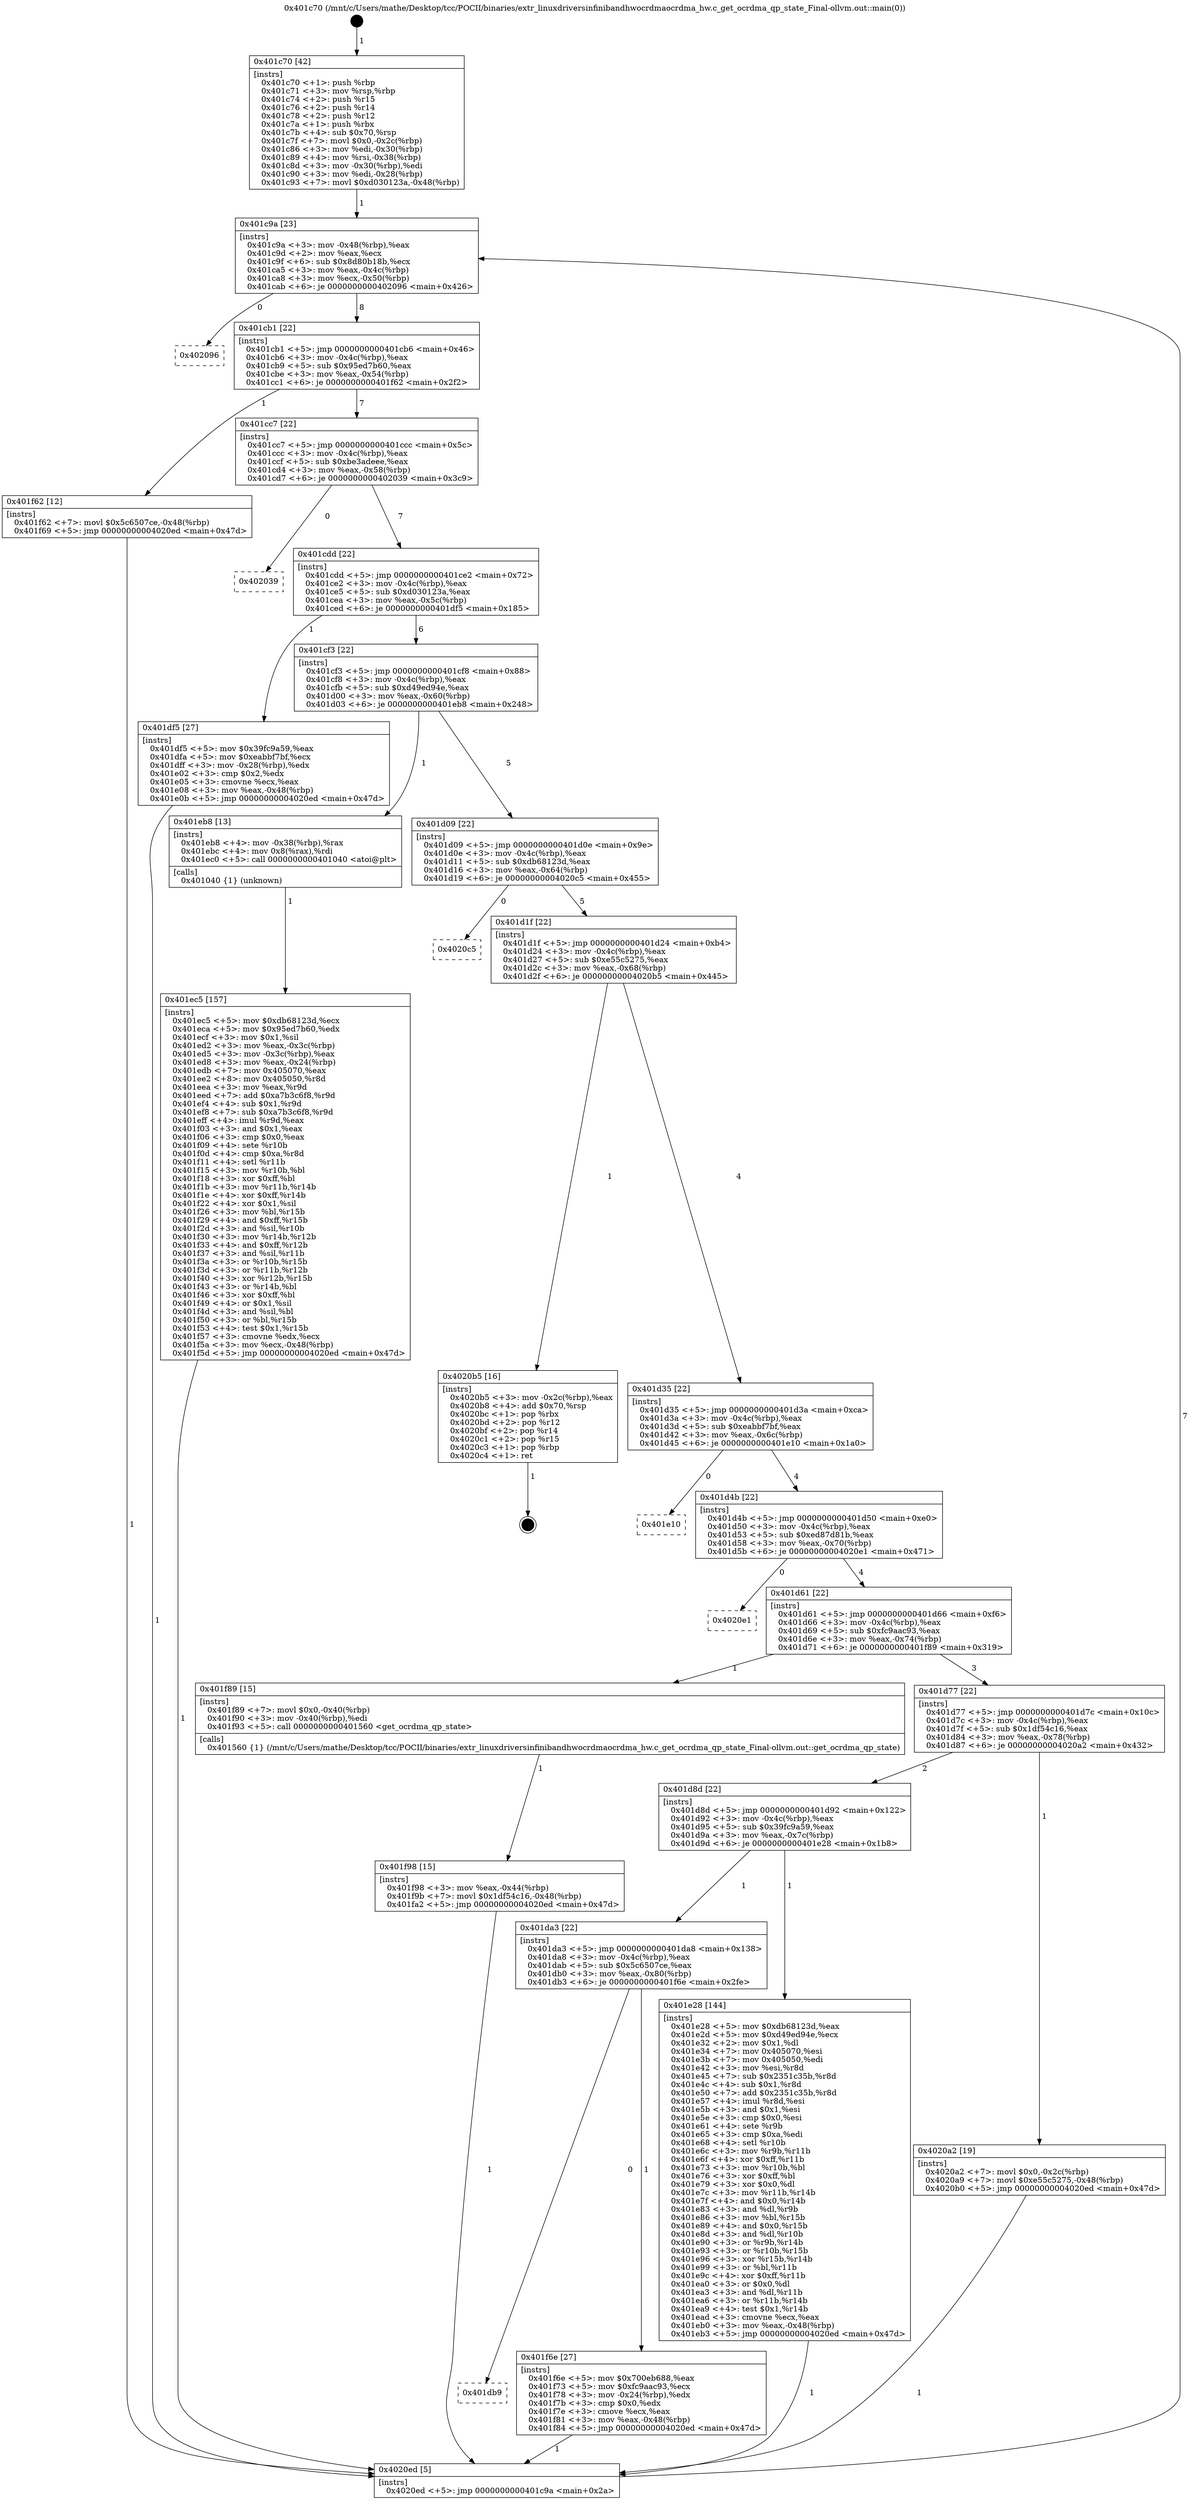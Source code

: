digraph "0x401c70" {
  label = "0x401c70 (/mnt/c/Users/mathe/Desktop/tcc/POCII/binaries/extr_linuxdriversinfinibandhwocrdmaocrdma_hw.c_get_ocrdma_qp_state_Final-ollvm.out::main(0))"
  labelloc = "t"
  node[shape=record]

  Entry [label="",width=0.3,height=0.3,shape=circle,fillcolor=black,style=filled]
  "0x401c9a" [label="{
     0x401c9a [23]\l
     | [instrs]\l
     &nbsp;&nbsp;0x401c9a \<+3\>: mov -0x48(%rbp),%eax\l
     &nbsp;&nbsp;0x401c9d \<+2\>: mov %eax,%ecx\l
     &nbsp;&nbsp;0x401c9f \<+6\>: sub $0x8d80b18b,%ecx\l
     &nbsp;&nbsp;0x401ca5 \<+3\>: mov %eax,-0x4c(%rbp)\l
     &nbsp;&nbsp;0x401ca8 \<+3\>: mov %ecx,-0x50(%rbp)\l
     &nbsp;&nbsp;0x401cab \<+6\>: je 0000000000402096 \<main+0x426\>\l
  }"]
  "0x402096" [label="{
     0x402096\l
  }", style=dashed]
  "0x401cb1" [label="{
     0x401cb1 [22]\l
     | [instrs]\l
     &nbsp;&nbsp;0x401cb1 \<+5\>: jmp 0000000000401cb6 \<main+0x46\>\l
     &nbsp;&nbsp;0x401cb6 \<+3\>: mov -0x4c(%rbp),%eax\l
     &nbsp;&nbsp;0x401cb9 \<+5\>: sub $0x95ed7b60,%eax\l
     &nbsp;&nbsp;0x401cbe \<+3\>: mov %eax,-0x54(%rbp)\l
     &nbsp;&nbsp;0x401cc1 \<+6\>: je 0000000000401f62 \<main+0x2f2\>\l
  }"]
  Exit [label="",width=0.3,height=0.3,shape=circle,fillcolor=black,style=filled,peripheries=2]
  "0x401f62" [label="{
     0x401f62 [12]\l
     | [instrs]\l
     &nbsp;&nbsp;0x401f62 \<+7\>: movl $0x5c6507ce,-0x48(%rbp)\l
     &nbsp;&nbsp;0x401f69 \<+5\>: jmp 00000000004020ed \<main+0x47d\>\l
  }"]
  "0x401cc7" [label="{
     0x401cc7 [22]\l
     | [instrs]\l
     &nbsp;&nbsp;0x401cc7 \<+5\>: jmp 0000000000401ccc \<main+0x5c\>\l
     &nbsp;&nbsp;0x401ccc \<+3\>: mov -0x4c(%rbp),%eax\l
     &nbsp;&nbsp;0x401ccf \<+5\>: sub $0xbe3adeee,%eax\l
     &nbsp;&nbsp;0x401cd4 \<+3\>: mov %eax,-0x58(%rbp)\l
     &nbsp;&nbsp;0x401cd7 \<+6\>: je 0000000000402039 \<main+0x3c9\>\l
  }"]
  "0x401f98" [label="{
     0x401f98 [15]\l
     | [instrs]\l
     &nbsp;&nbsp;0x401f98 \<+3\>: mov %eax,-0x44(%rbp)\l
     &nbsp;&nbsp;0x401f9b \<+7\>: movl $0x1df54c16,-0x48(%rbp)\l
     &nbsp;&nbsp;0x401fa2 \<+5\>: jmp 00000000004020ed \<main+0x47d\>\l
  }"]
  "0x402039" [label="{
     0x402039\l
  }", style=dashed]
  "0x401cdd" [label="{
     0x401cdd [22]\l
     | [instrs]\l
     &nbsp;&nbsp;0x401cdd \<+5\>: jmp 0000000000401ce2 \<main+0x72\>\l
     &nbsp;&nbsp;0x401ce2 \<+3\>: mov -0x4c(%rbp),%eax\l
     &nbsp;&nbsp;0x401ce5 \<+5\>: sub $0xd030123a,%eax\l
     &nbsp;&nbsp;0x401cea \<+3\>: mov %eax,-0x5c(%rbp)\l
     &nbsp;&nbsp;0x401ced \<+6\>: je 0000000000401df5 \<main+0x185\>\l
  }"]
  "0x401db9" [label="{
     0x401db9\l
  }", style=dashed]
  "0x401df5" [label="{
     0x401df5 [27]\l
     | [instrs]\l
     &nbsp;&nbsp;0x401df5 \<+5\>: mov $0x39fc9a59,%eax\l
     &nbsp;&nbsp;0x401dfa \<+5\>: mov $0xeabbf7bf,%ecx\l
     &nbsp;&nbsp;0x401dff \<+3\>: mov -0x28(%rbp),%edx\l
     &nbsp;&nbsp;0x401e02 \<+3\>: cmp $0x2,%edx\l
     &nbsp;&nbsp;0x401e05 \<+3\>: cmovne %ecx,%eax\l
     &nbsp;&nbsp;0x401e08 \<+3\>: mov %eax,-0x48(%rbp)\l
     &nbsp;&nbsp;0x401e0b \<+5\>: jmp 00000000004020ed \<main+0x47d\>\l
  }"]
  "0x401cf3" [label="{
     0x401cf3 [22]\l
     | [instrs]\l
     &nbsp;&nbsp;0x401cf3 \<+5\>: jmp 0000000000401cf8 \<main+0x88\>\l
     &nbsp;&nbsp;0x401cf8 \<+3\>: mov -0x4c(%rbp),%eax\l
     &nbsp;&nbsp;0x401cfb \<+5\>: sub $0xd49ed94e,%eax\l
     &nbsp;&nbsp;0x401d00 \<+3\>: mov %eax,-0x60(%rbp)\l
     &nbsp;&nbsp;0x401d03 \<+6\>: je 0000000000401eb8 \<main+0x248\>\l
  }"]
  "0x4020ed" [label="{
     0x4020ed [5]\l
     | [instrs]\l
     &nbsp;&nbsp;0x4020ed \<+5\>: jmp 0000000000401c9a \<main+0x2a\>\l
  }"]
  "0x401c70" [label="{
     0x401c70 [42]\l
     | [instrs]\l
     &nbsp;&nbsp;0x401c70 \<+1\>: push %rbp\l
     &nbsp;&nbsp;0x401c71 \<+3\>: mov %rsp,%rbp\l
     &nbsp;&nbsp;0x401c74 \<+2\>: push %r15\l
     &nbsp;&nbsp;0x401c76 \<+2\>: push %r14\l
     &nbsp;&nbsp;0x401c78 \<+2\>: push %r12\l
     &nbsp;&nbsp;0x401c7a \<+1\>: push %rbx\l
     &nbsp;&nbsp;0x401c7b \<+4\>: sub $0x70,%rsp\l
     &nbsp;&nbsp;0x401c7f \<+7\>: movl $0x0,-0x2c(%rbp)\l
     &nbsp;&nbsp;0x401c86 \<+3\>: mov %edi,-0x30(%rbp)\l
     &nbsp;&nbsp;0x401c89 \<+4\>: mov %rsi,-0x38(%rbp)\l
     &nbsp;&nbsp;0x401c8d \<+3\>: mov -0x30(%rbp),%edi\l
     &nbsp;&nbsp;0x401c90 \<+3\>: mov %edi,-0x28(%rbp)\l
     &nbsp;&nbsp;0x401c93 \<+7\>: movl $0xd030123a,-0x48(%rbp)\l
  }"]
  "0x401f6e" [label="{
     0x401f6e [27]\l
     | [instrs]\l
     &nbsp;&nbsp;0x401f6e \<+5\>: mov $0x700eb688,%eax\l
     &nbsp;&nbsp;0x401f73 \<+5\>: mov $0xfc9aac93,%ecx\l
     &nbsp;&nbsp;0x401f78 \<+3\>: mov -0x24(%rbp),%edx\l
     &nbsp;&nbsp;0x401f7b \<+3\>: cmp $0x0,%edx\l
     &nbsp;&nbsp;0x401f7e \<+3\>: cmove %ecx,%eax\l
     &nbsp;&nbsp;0x401f81 \<+3\>: mov %eax,-0x48(%rbp)\l
     &nbsp;&nbsp;0x401f84 \<+5\>: jmp 00000000004020ed \<main+0x47d\>\l
  }"]
  "0x401eb8" [label="{
     0x401eb8 [13]\l
     | [instrs]\l
     &nbsp;&nbsp;0x401eb8 \<+4\>: mov -0x38(%rbp),%rax\l
     &nbsp;&nbsp;0x401ebc \<+4\>: mov 0x8(%rax),%rdi\l
     &nbsp;&nbsp;0x401ec0 \<+5\>: call 0000000000401040 \<atoi@plt\>\l
     | [calls]\l
     &nbsp;&nbsp;0x401040 \{1\} (unknown)\l
  }"]
  "0x401d09" [label="{
     0x401d09 [22]\l
     | [instrs]\l
     &nbsp;&nbsp;0x401d09 \<+5\>: jmp 0000000000401d0e \<main+0x9e\>\l
     &nbsp;&nbsp;0x401d0e \<+3\>: mov -0x4c(%rbp),%eax\l
     &nbsp;&nbsp;0x401d11 \<+5\>: sub $0xdb68123d,%eax\l
     &nbsp;&nbsp;0x401d16 \<+3\>: mov %eax,-0x64(%rbp)\l
     &nbsp;&nbsp;0x401d19 \<+6\>: je 00000000004020c5 \<main+0x455\>\l
  }"]
  "0x401ec5" [label="{
     0x401ec5 [157]\l
     | [instrs]\l
     &nbsp;&nbsp;0x401ec5 \<+5\>: mov $0xdb68123d,%ecx\l
     &nbsp;&nbsp;0x401eca \<+5\>: mov $0x95ed7b60,%edx\l
     &nbsp;&nbsp;0x401ecf \<+3\>: mov $0x1,%sil\l
     &nbsp;&nbsp;0x401ed2 \<+3\>: mov %eax,-0x3c(%rbp)\l
     &nbsp;&nbsp;0x401ed5 \<+3\>: mov -0x3c(%rbp),%eax\l
     &nbsp;&nbsp;0x401ed8 \<+3\>: mov %eax,-0x24(%rbp)\l
     &nbsp;&nbsp;0x401edb \<+7\>: mov 0x405070,%eax\l
     &nbsp;&nbsp;0x401ee2 \<+8\>: mov 0x405050,%r8d\l
     &nbsp;&nbsp;0x401eea \<+3\>: mov %eax,%r9d\l
     &nbsp;&nbsp;0x401eed \<+7\>: add $0xa7b3c6f8,%r9d\l
     &nbsp;&nbsp;0x401ef4 \<+4\>: sub $0x1,%r9d\l
     &nbsp;&nbsp;0x401ef8 \<+7\>: sub $0xa7b3c6f8,%r9d\l
     &nbsp;&nbsp;0x401eff \<+4\>: imul %r9d,%eax\l
     &nbsp;&nbsp;0x401f03 \<+3\>: and $0x1,%eax\l
     &nbsp;&nbsp;0x401f06 \<+3\>: cmp $0x0,%eax\l
     &nbsp;&nbsp;0x401f09 \<+4\>: sete %r10b\l
     &nbsp;&nbsp;0x401f0d \<+4\>: cmp $0xa,%r8d\l
     &nbsp;&nbsp;0x401f11 \<+4\>: setl %r11b\l
     &nbsp;&nbsp;0x401f15 \<+3\>: mov %r10b,%bl\l
     &nbsp;&nbsp;0x401f18 \<+3\>: xor $0xff,%bl\l
     &nbsp;&nbsp;0x401f1b \<+3\>: mov %r11b,%r14b\l
     &nbsp;&nbsp;0x401f1e \<+4\>: xor $0xff,%r14b\l
     &nbsp;&nbsp;0x401f22 \<+4\>: xor $0x1,%sil\l
     &nbsp;&nbsp;0x401f26 \<+3\>: mov %bl,%r15b\l
     &nbsp;&nbsp;0x401f29 \<+4\>: and $0xff,%r15b\l
     &nbsp;&nbsp;0x401f2d \<+3\>: and %sil,%r10b\l
     &nbsp;&nbsp;0x401f30 \<+3\>: mov %r14b,%r12b\l
     &nbsp;&nbsp;0x401f33 \<+4\>: and $0xff,%r12b\l
     &nbsp;&nbsp;0x401f37 \<+3\>: and %sil,%r11b\l
     &nbsp;&nbsp;0x401f3a \<+3\>: or %r10b,%r15b\l
     &nbsp;&nbsp;0x401f3d \<+3\>: or %r11b,%r12b\l
     &nbsp;&nbsp;0x401f40 \<+3\>: xor %r12b,%r15b\l
     &nbsp;&nbsp;0x401f43 \<+3\>: or %r14b,%bl\l
     &nbsp;&nbsp;0x401f46 \<+3\>: xor $0xff,%bl\l
     &nbsp;&nbsp;0x401f49 \<+4\>: or $0x1,%sil\l
     &nbsp;&nbsp;0x401f4d \<+3\>: and %sil,%bl\l
     &nbsp;&nbsp;0x401f50 \<+3\>: or %bl,%r15b\l
     &nbsp;&nbsp;0x401f53 \<+4\>: test $0x1,%r15b\l
     &nbsp;&nbsp;0x401f57 \<+3\>: cmovne %edx,%ecx\l
     &nbsp;&nbsp;0x401f5a \<+3\>: mov %ecx,-0x48(%rbp)\l
     &nbsp;&nbsp;0x401f5d \<+5\>: jmp 00000000004020ed \<main+0x47d\>\l
  }"]
  "0x4020c5" [label="{
     0x4020c5\l
  }", style=dashed]
  "0x401d1f" [label="{
     0x401d1f [22]\l
     | [instrs]\l
     &nbsp;&nbsp;0x401d1f \<+5\>: jmp 0000000000401d24 \<main+0xb4\>\l
     &nbsp;&nbsp;0x401d24 \<+3\>: mov -0x4c(%rbp),%eax\l
     &nbsp;&nbsp;0x401d27 \<+5\>: sub $0xe55c5275,%eax\l
     &nbsp;&nbsp;0x401d2c \<+3\>: mov %eax,-0x68(%rbp)\l
     &nbsp;&nbsp;0x401d2f \<+6\>: je 00000000004020b5 \<main+0x445\>\l
  }"]
  "0x401da3" [label="{
     0x401da3 [22]\l
     | [instrs]\l
     &nbsp;&nbsp;0x401da3 \<+5\>: jmp 0000000000401da8 \<main+0x138\>\l
     &nbsp;&nbsp;0x401da8 \<+3\>: mov -0x4c(%rbp),%eax\l
     &nbsp;&nbsp;0x401dab \<+5\>: sub $0x5c6507ce,%eax\l
     &nbsp;&nbsp;0x401db0 \<+3\>: mov %eax,-0x80(%rbp)\l
     &nbsp;&nbsp;0x401db3 \<+6\>: je 0000000000401f6e \<main+0x2fe\>\l
  }"]
  "0x4020b5" [label="{
     0x4020b5 [16]\l
     | [instrs]\l
     &nbsp;&nbsp;0x4020b5 \<+3\>: mov -0x2c(%rbp),%eax\l
     &nbsp;&nbsp;0x4020b8 \<+4\>: add $0x70,%rsp\l
     &nbsp;&nbsp;0x4020bc \<+1\>: pop %rbx\l
     &nbsp;&nbsp;0x4020bd \<+2\>: pop %r12\l
     &nbsp;&nbsp;0x4020bf \<+2\>: pop %r14\l
     &nbsp;&nbsp;0x4020c1 \<+2\>: pop %r15\l
     &nbsp;&nbsp;0x4020c3 \<+1\>: pop %rbp\l
     &nbsp;&nbsp;0x4020c4 \<+1\>: ret\l
  }"]
  "0x401d35" [label="{
     0x401d35 [22]\l
     | [instrs]\l
     &nbsp;&nbsp;0x401d35 \<+5\>: jmp 0000000000401d3a \<main+0xca\>\l
     &nbsp;&nbsp;0x401d3a \<+3\>: mov -0x4c(%rbp),%eax\l
     &nbsp;&nbsp;0x401d3d \<+5\>: sub $0xeabbf7bf,%eax\l
     &nbsp;&nbsp;0x401d42 \<+3\>: mov %eax,-0x6c(%rbp)\l
     &nbsp;&nbsp;0x401d45 \<+6\>: je 0000000000401e10 \<main+0x1a0\>\l
  }"]
  "0x401e28" [label="{
     0x401e28 [144]\l
     | [instrs]\l
     &nbsp;&nbsp;0x401e28 \<+5\>: mov $0xdb68123d,%eax\l
     &nbsp;&nbsp;0x401e2d \<+5\>: mov $0xd49ed94e,%ecx\l
     &nbsp;&nbsp;0x401e32 \<+2\>: mov $0x1,%dl\l
     &nbsp;&nbsp;0x401e34 \<+7\>: mov 0x405070,%esi\l
     &nbsp;&nbsp;0x401e3b \<+7\>: mov 0x405050,%edi\l
     &nbsp;&nbsp;0x401e42 \<+3\>: mov %esi,%r8d\l
     &nbsp;&nbsp;0x401e45 \<+7\>: sub $0x2351c35b,%r8d\l
     &nbsp;&nbsp;0x401e4c \<+4\>: sub $0x1,%r8d\l
     &nbsp;&nbsp;0x401e50 \<+7\>: add $0x2351c35b,%r8d\l
     &nbsp;&nbsp;0x401e57 \<+4\>: imul %r8d,%esi\l
     &nbsp;&nbsp;0x401e5b \<+3\>: and $0x1,%esi\l
     &nbsp;&nbsp;0x401e5e \<+3\>: cmp $0x0,%esi\l
     &nbsp;&nbsp;0x401e61 \<+4\>: sete %r9b\l
     &nbsp;&nbsp;0x401e65 \<+3\>: cmp $0xa,%edi\l
     &nbsp;&nbsp;0x401e68 \<+4\>: setl %r10b\l
     &nbsp;&nbsp;0x401e6c \<+3\>: mov %r9b,%r11b\l
     &nbsp;&nbsp;0x401e6f \<+4\>: xor $0xff,%r11b\l
     &nbsp;&nbsp;0x401e73 \<+3\>: mov %r10b,%bl\l
     &nbsp;&nbsp;0x401e76 \<+3\>: xor $0xff,%bl\l
     &nbsp;&nbsp;0x401e79 \<+3\>: xor $0x0,%dl\l
     &nbsp;&nbsp;0x401e7c \<+3\>: mov %r11b,%r14b\l
     &nbsp;&nbsp;0x401e7f \<+4\>: and $0x0,%r14b\l
     &nbsp;&nbsp;0x401e83 \<+3\>: and %dl,%r9b\l
     &nbsp;&nbsp;0x401e86 \<+3\>: mov %bl,%r15b\l
     &nbsp;&nbsp;0x401e89 \<+4\>: and $0x0,%r15b\l
     &nbsp;&nbsp;0x401e8d \<+3\>: and %dl,%r10b\l
     &nbsp;&nbsp;0x401e90 \<+3\>: or %r9b,%r14b\l
     &nbsp;&nbsp;0x401e93 \<+3\>: or %r10b,%r15b\l
     &nbsp;&nbsp;0x401e96 \<+3\>: xor %r15b,%r14b\l
     &nbsp;&nbsp;0x401e99 \<+3\>: or %bl,%r11b\l
     &nbsp;&nbsp;0x401e9c \<+4\>: xor $0xff,%r11b\l
     &nbsp;&nbsp;0x401ea0 \<+3\>: or $0x0,%dl\l
     &nbsp;&nbsp;0x401ea3 \<+3\>: and %dl,%r11b\l
     &nbsp;&nbsp;0x401ea6 \<+3\>: or %r11b,%r14b\l
     &nbsp;&nbsp;0x401ea9 \<+4\>: test $0x1,%r14b\l
     &nbsp;&nbsp;0x401ead \<+3\>: cmovne %ecx,%eax\l
     &nbsp;&nbsp;0x401eb0 \<+3\>: mov %eax,-0x48(%rbp)\l
     &nbsp;&nbsp;0x401eb3 \<+5\>: jmp 00000000004020ed \<main+0x47d\>\l
  }"]
  "0x401e10" [label="{
     0x401e10\l
  }", style=dashed]
  "0x401d4b" [label="{
     0x401d4b [22]\l
     | [instrs]\l
     &nbsp;&nbsp;0x401d4b \<+5\>: jmp 0000000000401d50 \<main+0xe0\>\l
     &nbsp;&nbsp;0x401d50 \<+3\>: mov -0x4c(%rbp),%eax\l
     &nbsp;&nbsp;0x401d53 \<+5\>: sub $0xed87d81b,%eax\l
     &nbsp;&nbsp;0x401d58 \<+3\>: mov %eax,-0x70(%rbp)\l
     &nbsp;&nbsp;0x401d5b \<+6\>: je 00000000004020e1 \<main+0x471\>\l
  }"]
  "0x401d8d" [label="{
     0x401d8d [22]\l
     | [instrs]\l
     &nbsp;&nbsp;0x401d8d \<+5\>: jmp 0000000000401d92 \<main+0x122\>\l
     &nbsp;&nbsp;0x401d92 \<+3\>: mov -0x4c(%rbp),%eax\l
     &nbsp;&nbsp;0x401d95 \<+5\>: sub $0x39fc9a59,%eax\l
     &nbsp;&nbsp;0x401d9a \<+3\>: mov %eax,-0x7c(%rbp)\l
     &nbsp;&nbsp;0x401d9d \<+6\>: je 0000000000401e28 \<main+0x1b8\>\l
  }"]
  "0x4020e1" [label="{
     0x4020e1\l
  }", style=dashed]
  "0x401d61" [label="{
     0x401d61 [22]\l
     | [instrs]\l
     &nbsp;&nbsp;0x401d61 \<+5\>: jmp 0000000000401d66 \<main+0xf6\>\l
     &nbsp;&nbsp;0x401d66 \<+3\>: mov -0x4c(%rbp),%eax\l
     &nbsp;&nbsp;0x401d69 \<+5\>: sub $0xfc9aac93,%eax\l
     &nbsp;&nbsp;0x401d6e \<+3\>: mov %eax,-0x74(%rbp)\l
     &nbsp;&nbsp;0x401d71 \<+6\>: je 0000000000401f89 \<main+0x319\>\l
  }"]
  "0x4020a2" [label="{
     0x4020a2 [19]\l
     | [instrs]\l
     &nbsp;&nbsp;0x4020a2 \<+7\>: movl $0x0,-0x2c(%rbp)\l
     &nbsp;&nbsp;0x4020a9 \<+7\>: movl $0xe55c5275,-0x48(%rbp)\l
     &nbsp;&nbsp;0x4020b0 \<+5\>: jmp 00000000004020ed \<main+0x47d\>\l
  }"]
  "0x401f89" [label="{
     0x401f89 [15]\l
     | [instrs]\l
     &nbsp;&nbsp;0x401f89 \<+7\>: movl $0x0,-0x40(%rbp)\l
     &nbsp;&nbsp;0x401f90 \<+3\>: mov -0x40(%rbp),%edi\l
     &nbsp;&nbsp;0x401f93 \<+5\>: call 0000000000401560 \<get_ocrdma_qp_state\>\l
     | [calls]\l
     &nbsp;&nbsp;0x401560 \{1\} (/mnt/c/Users/mathe/Desktop/tcc/POCII/binaries/extr_linuxdriversinfinibandhwocrdmaocrdma_hw.c_get_ocrdma_qp_state_Final-ollvm.out::get_ocrdma_qp_state)\l
  }"]
  "0x401d77" [label="{
     0x401d77 [22]\l
     | [instrs]\l
     &nbsp;&nbsp;0x401d77 \<+5\>: jmp 0000000000401d7c \<main+0x10c\>\l
     &nbsp;&nbsp;0x401d7c \<+3\>: mov -0x4c(%rbp),%eax\l
     &nbsp;&nbsp;0x401d7f \<+5\>: sub $0x1df54c16,%eax\l
     &nbsp;&nbsp;0x401d84 \<+3\>: mov %eax,-0x78(%rbp)\l
     &nbsp;&nbsp;0x401d87 \<+6\>: je 00000000004020a2 \<main+0x432\>\l
  }"]
  Entry -> "0x401c70" [label=" 1"]
  "0x401c9a" -> "0x402096" [label=" 0"]
  "0x401c9a" -> "0x401cb1" [label=" 8"]
  "0x4020b5" -> Exit [label=" 1"]
  "0x401cb1" -> "0x401f62" [label=" 1"]
  "0x401cb1" -> "0x401cc7" [label=" 7"]
  "0x4020a2" -> "0x4020ed" [label=" 1"]
  "0x401cc7" -> "0x402039" [label=" 0"]
  "0x401cc7" -> "0x401cdd" [label=" 7"]
  "0x401f98" -> "0x4020ed" [label=" 1"]
  "0x401cdd" -> "0x401df5" [label=" 1"]
  "0x401cdd" -> "0x401cf3" [label=" 6"]
  "0x401df5" -> "0x4020ed" [label=" 1"]
  "0x401c70" -> "0x401c9a" [label=" 1"]
  "0x4020ed" -> "0x401c9a" [label=" 7"]
  "0x401f89" -> "0x401f98" [label=" 1"]
  "0x401cf3" -> "0x401eb8" [label=" 1"]
  "0x401cf3" -> "0x401d09" [label=" 5"]
  "0x401f6e" -> "0x4020ed" [label=" 1"]
  "0x401d09" -> "0x4020c5" [label=" 0"]
  "0x401d09" -> "0x401d1f" [label=" 5"]
  "0x401da3" -> "0x401f6e" [label=" 1"]
  "0x401d1f" -> "0x4020b5" [label=" 1"]
  "0x401d1f" -> "0x401d35" [label=" 4"]
  "0x401da3" -> "0x401db9" [label=" 0"]
  "0x401d35" -> "0x401e10" [label=" 0"]
  "0x401d35" -> "0x401d4b" [label=" 4"]
  "0x401f62" -> "0x4020ed" [label=" 1"]
  "0x401d4b" -> "0x4020e1" [label=" 0"]
  "0x401d4b" -> "0x401d61" [label=" 4"]
  "0x401eb8" -> "0x401ec5" [label=" 1"]
  "0x401d61" -> "0x401f89" [label=" 1"]
  "0x401d61" -> "0x401d77" [label=" 3"]
  "0x401e28" -> "0x4020ed" [label=" 1"]
  "0x401d77" -> "0x4020a2" [label=" 1"]
  "0x401d77" -> "0x401d8d" [label=" 2"]
  "0x401ec5" -> "0x4020ed" [label=" 1"]
  "0x401d8d" -> "0x401e28" [label=" 1"]
  "0x401d8d" -> "0x401da3" [label=" 1"]
}
